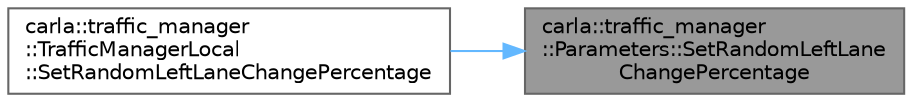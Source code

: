 digraph "carla::traffic_manager::Parameters::SetRandomLeftLaneChangePercentage"
{
 // INTERACTIVE_SVG=YES
 // LATEX_PDF_SIZE
  bgcolor="transparent";
  edge [fontname=Helvetica,fontsize=10,labelfontname=Helvetica,labelfontsize=10];
  node [fontname=Helvetica,fontsize=10,shape=box,height=0.2,width=0.4];
  rankdir="RL";
  Node1 [id="Node000001",label="carla::traffic_manager\l::Parameters::SetRandomLeftLane\lChangePercentage",height=0.2,width=0.4,color="gray40", fillcolor="grey60", style="filled", fontcolor="black",tooltip="Method to set % to randomly do a left lane change."];
  Node1 -> Node2 [id="edge1_Node000001_Node000002",dir="back",color="steelblue1",style="solid",tooltip=" "];
  Node2 [id="Node000002",label="carla::traffic_manager\l::TrafficManagerLocal\l::SetRandomLeftLaneChangePercentage",height=0.2,width=0.4,color="grey40", fillcolor="white", style="filled",URL="$da/d0f/classcarla_1_1traffic__manager_1_1TrafficManagerLocal.html#a1ad49c99ad8f290aae250a1ecd586a14",tooltip="Method to set % to randomly do a left lane change."];
}
